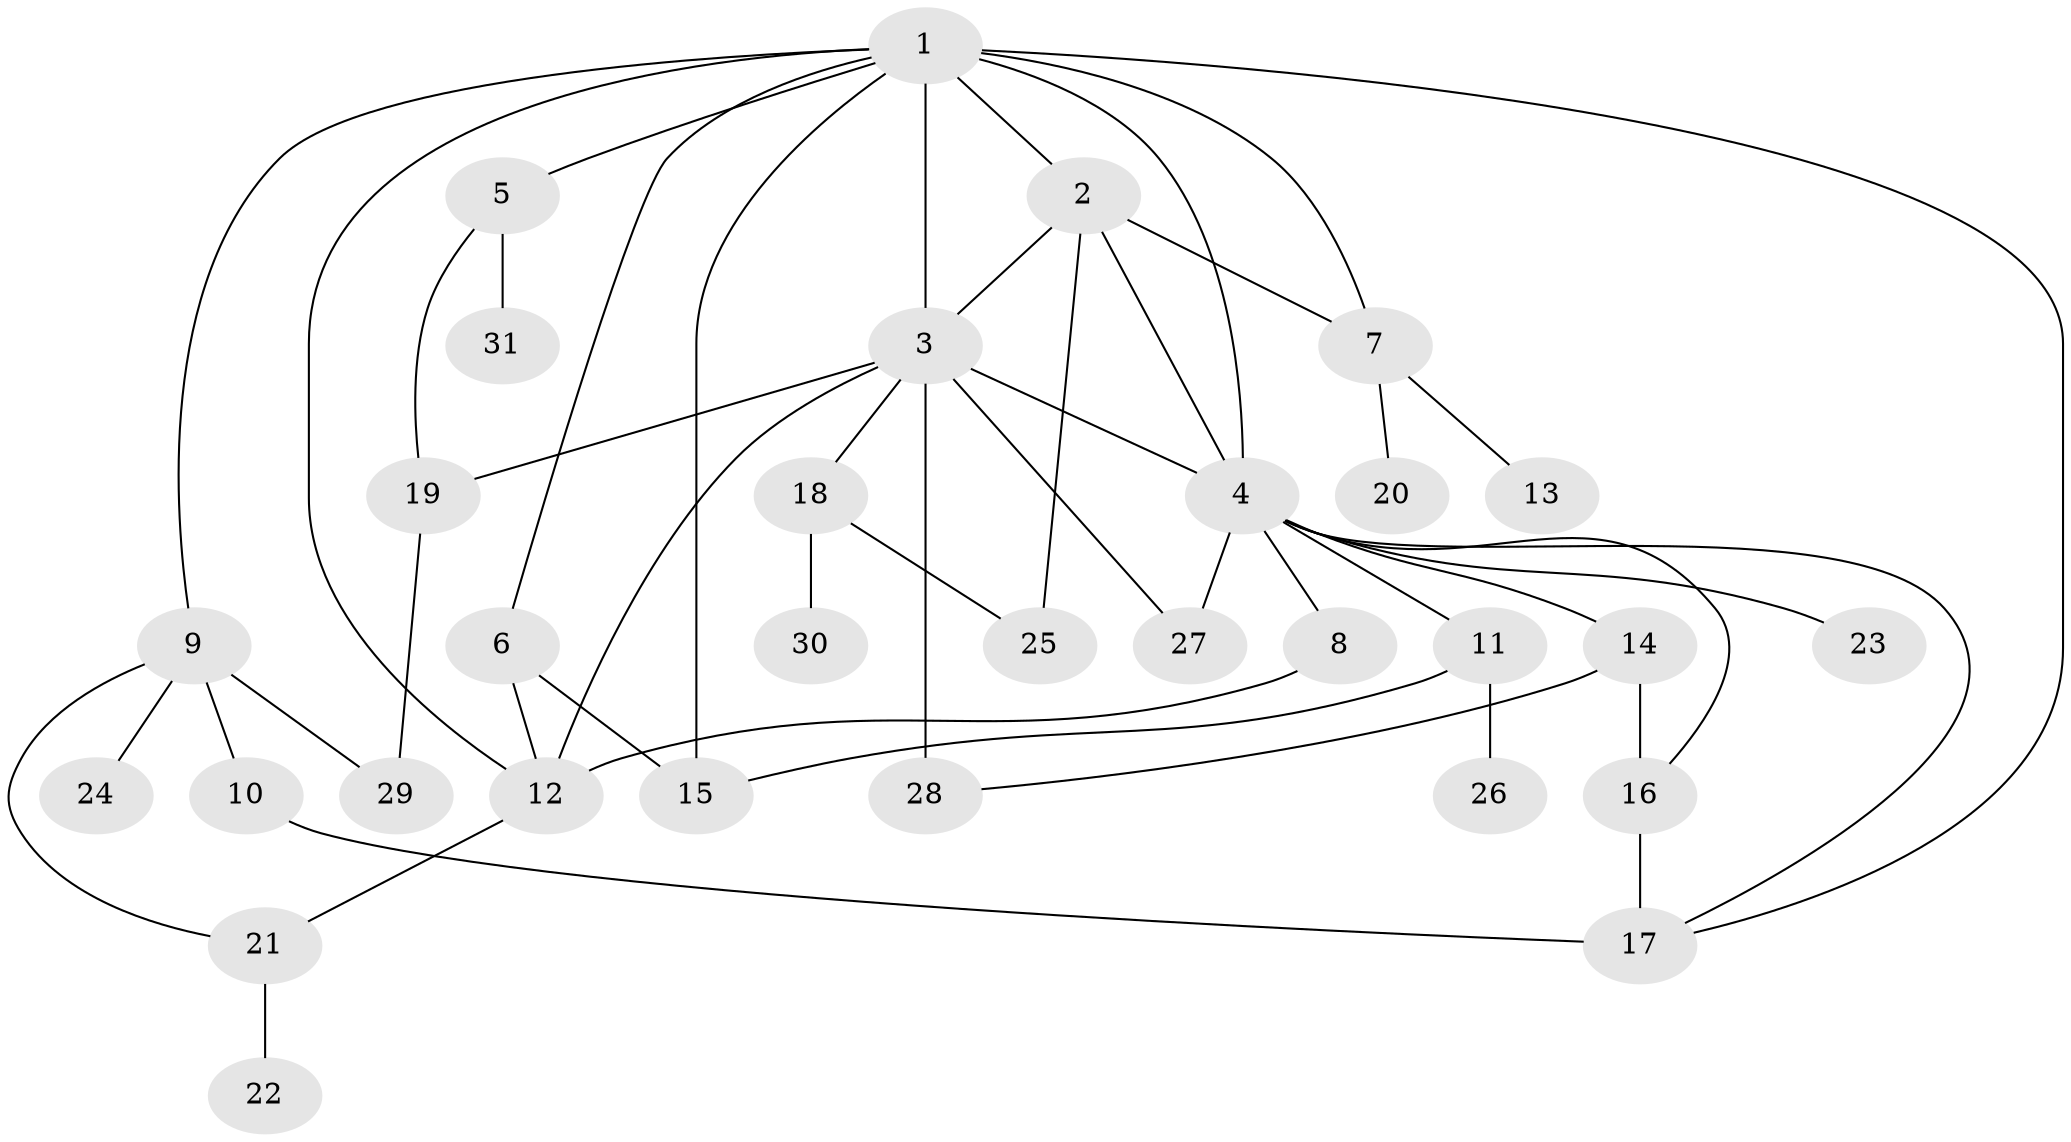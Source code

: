 // original degree distribution, {4: 0.12903225806451613, 6: 0.04838709677419355, 3: 0.20967741935483872, 8: 0.016129032258064516, 7: 0.016129032258064516, 5: 0.06451612903225806, 2: 0.3548387096774194, 1: 0.16129032258064516}
// Generated by graph-tools (version 1.1) at 2025/34/03/09/25 02:34:11]
// undirected, 31 vertices, 49 edges
graph export_dot {
graph [start="1"]
  node [color=gray90,style=filled];
  1;
  2;
  3;
  4;
  5;
  6;
  7;
  8;
  9;
  10;
  11;
  12;
  13;
  14;
  15;
  16;
  17;
  18;
  19;
  20;
  21;
  22;
  23;
  24;
  25;
  26;
  27;
  28;
  29;
  30;
  31;
  1 -- 2 [weight=2.0];
  1 -- 3 [weight=2.0];
  1 -- 4 [weight=2.0];
  1 -- 5 [weight=1.0];
  1 -- 6 [weight=1.0];
  1 -- 7 [weight=1.0];
  1 -- 9 [weight=1.0];
  1 -- 12 [weight=1.0];
  1 -- 15 [weight=2.0];
  1 -- 17 [weight=1.0];
  2 -- 3 [weight=1.0];
  2 -- 4 [weight=2.0];
  2 -- 7 [weight=1.0];
  2 -- 25 [weight=1.0];
  3 -- 4 [weight=1.0];
  3 -- 12 [weight=1.0];
  3 -- 18 [weight=1.0];
  3 -- 19 [weight=1.0];
  3 -- 27 [weight=1.0];
  3 -- 28 [weight=2.0];
  4 -- 8 [weight=1.0];
  4 -- 11 [weight=1.0];
  4 -- 14 [weight=1.0];
  4 -- 16 [weight=1.0];
  4 -- 17 [weight=1.0];
  4 -- 23 [weight=1.0];
  4 -- 27 [weight=2.0];
  5 -- 19 [weight=1.0];
  5 -- 31 [weight=1.0];
  6 -- 12 [weight=1.0];
  6 -- 15 [weight=1.0];
  7 -- 13 [weight=1.0];
  7 -- 20 [weight=1.0];
  8 -- 12 [weight=1.0];
  9 -- 10 [weight=1.0];
  9 -- 21 [weight=1.0];
  9 -- 24 [weight=1.0];
  9 -- 29 [weight=1.0];
  10 -- 17 [weight=2.0];
  11 -- 15 [weight=1.0];
  11 -- 26 [weight=1.0];
  12 -- 21 [weight=1.0];
  14 -- 16 [weight=2.0];
  14 -- 28 [weight=1.0];
  16 -- 17 [weight=1.0];
  18 -- 25 [weight=1.0];
  18 -- 30 [weight=1.0];
  19 -- 29 [weight=1.0];
  21 -- 22 [weight=1.0];
}
